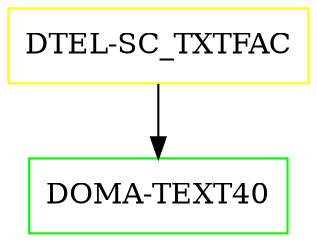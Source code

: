 digraph G {
  "DTEL-SC_TXTFAC" [shape=box,color=yellow];
  "DOMA-TEXT40" [shape=box,color=green,URL="./DOMA_TEXT40.html"];
  "DTEL-SC_TXTFAC" -> "DOMA-TEXT40";
}
